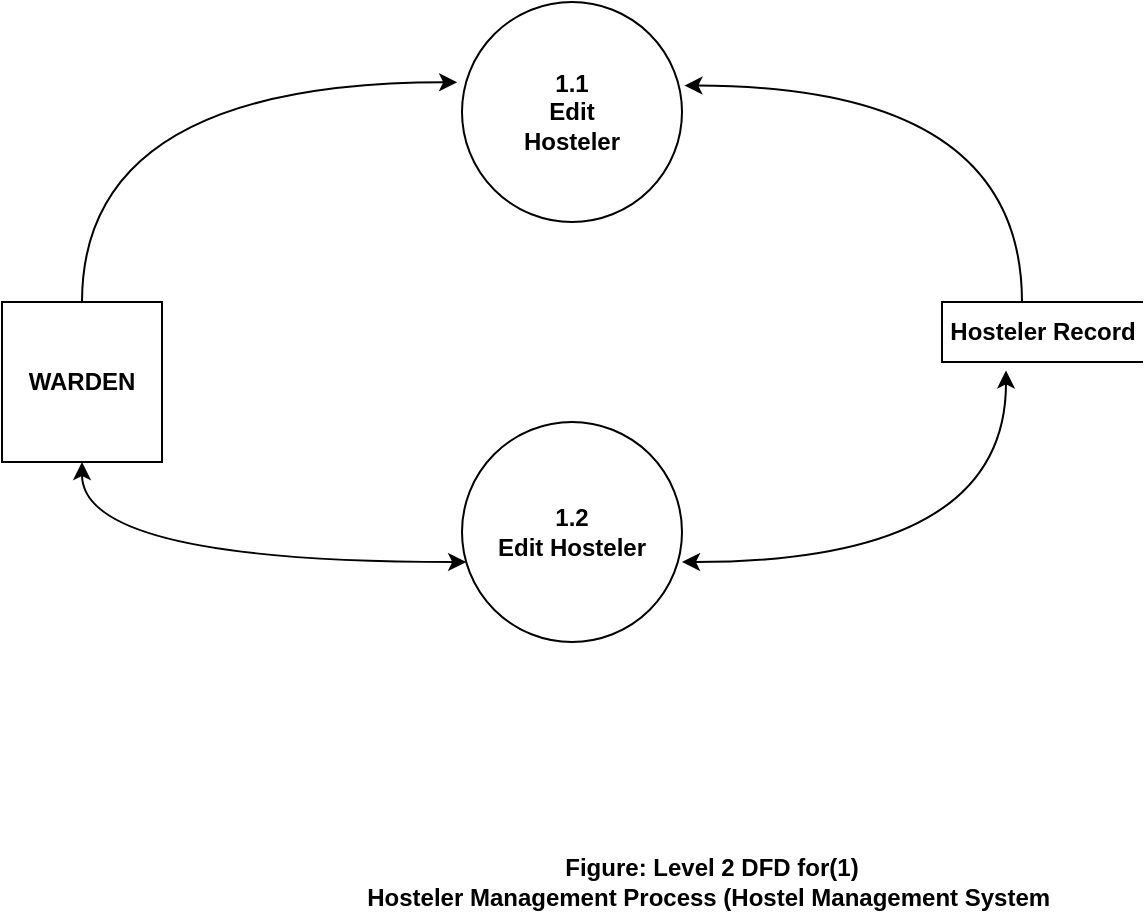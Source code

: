 <mxfile version="13.9.5" type="device"><diagram id="CZllHLz2_YVpzvPL-r-W" name="Page-1"><mxGraphModel dx="1038" dy="631" grid="1" gridSize="10" guides="1" tooltips="1" connect="1" arrows="1" fold="1" page="1" pageScale="1" pageWidth="850" pageHeight="1100" math="0" shadow="0"><root><mxCell id="0"/><mxCell id="1" parent="0"/><mxCell id="RX5YnzrrNRe2NNuEXIJZ-1" value="&lt;b&gt;&lt;font style=&quot;font-size: 12px&quot;&gt;&amp;nbsp;Figure: Level 2 DFD for(1)&amp;nbsp;&lt;br&gt;Hosteler Management Process (Hostel Management System&amp;nbsp;&lt;/font&gt;&lt;/b&gt;" style="text;html=1;strokeColor=none;fillColor=none;align=center;verticalAlign=middle;whiteSpace=wrap;rounded=0;" parent="1" vertex="1"><mxGeometry x="260" y="560" width="390" height="20" as="geometry"/></mxCell><mxCell id="RX5YnzrrNRe2NNuEXIJZ-5" value="&lt;b&gt;WARDEN&lt;/b&gt;" style="whiteSpace=wrap;html=1;aspect=fixed;" parent="1" vertex="1"><mxGeometry x="100" y="280" width="80" height="80" as="geometry"/></mxCell><mxCell id="RX5YnzrrNRe2NNuEXIJZ-6" value="&lt;b&gt;1.1&lt;br&gt;Edit&lt;br&gt;Hosteler&lt;/b&gt;" style="ellipse;whiteSpace=wrap;html=1;aspect=fixed;" parent="1" vertex="1"><mxGeometry x="330" y="130" width="110" height="110" as="geometry"/></mxCell><mxCell id="RX5YnzrrNRe2NNuEXIJZ-7" value="&lt;b&gt;1.2&lt;br&gt;Edit Hosteler&lt;/b&gt;" style="ellipse;whiteSpace=wrap;html=1;aspect=fixed;" parent="1" vertex="1"><mxGeometry x="330" y="340" width="110" height="110" as="geometry"/></mxCell><mxCell id="RX5YnzrrNRe2NNuEXIJZ-8" value="&lt;b&gt;Hosteler Record&lt;/b&gt;" style="html=1;dashed=0;whitespace=wrap;shape=partialRectangle;right=0;" parent="1" vertex="1"><mxGeometry x="570" y="280" width="100" height="30" as="geometry"/></mxCell><mxCell id="flJobszFdmt9HBPa60yI-2" value="" style="endArrow=classic;startArrow=classic;html=1;edgeStyle=orthogonalEdgeStyle;curved=1;entryX=0.32;entryY=1.14;entryDx=0;entryDy=0;entryPerimeter=0;" parent="1" target="RX5YnzrrNRe2NNuEXIJZ-8" edge="1"><mxGeometry width="50" height="50" relative="1" as="geometry"><mxPoint x="440" y="410" as="sourcePoint"/><mxPoint x="520" y="360" as="targetPoint"/><Array as="points"><mxPoint x="602" y="410"/></Array></mxGeometry></mxCell><mxCell id="flJobszFdmt9HBPa60yI-3" value="" style="endArrow=classic;startArrow=classic;html=1;edgeStyle=orthogonalEdgeStyle;curved=1;exitX=0.5;exitY=1;exitDx=0;exitDy=0;exitPerimeter=0;" parent="1" source="RX5YnzrrNRe2NNuEXIJZ-5" target="RX5YnzrrNRe2NNuEXIJZ-7" edge="1"><mxGeometry width="50" height="50" relative="1" as="geometry"><mxPoint x="140" y="370" as="sourcePoint"/><mxPoint x="336" y="425" as="targetPoint"/><Array as="points"><mxPoint x="140" y="410"/></Array></mxGeometry></mxCell><mxCell id="flJobszFdmt9HBPa60yI-4" value="" style="endArrow=classic;html=1;edgeStyle=orthogonalEdgeStyle;curved=1;entryX=-0.022;entryY=0.365;entryDx=0;entryDy=0;entryPerimeter=0;" parent="1" target="RX5YnzrrNRe2NNuEXIJZ-6" edge="1"><mxGeometry width="50" height="50" relative="1" as="geometry"><mxPoint x="140" y="280" as="sourcePoint"/><mxPoint x="190" y="230" as="targetPoint"/><Array as="points"><mxPoint x="140" y="170"/></Array></mxGeometry></mxCell><mxCell id="flJobszFdmt9HBPa60yI-5" value="" style="endArrow=classic;html=1;edgeStyle=orthogonalEdgeStyle;curved=1;entryX=1.011;entryY=0.38;entryDx=0;entryDy=0;entryPerimeter=0;" parent="1" target="RX5YnzrrNRe2NNuEXIJZ-6" edge="1"><mxGeometry width="50" height="50" relative="1" as="geometry"><mxPoint x="610" y="280" as="sourcePoint"/><mxPoint x="660" y="210" as="targetPoint"/><Array as="points"><mxPoint x="610" y="172"/></Array></mxGeometry></mxCell></root></mxGraphModel></diagram></mxfile>